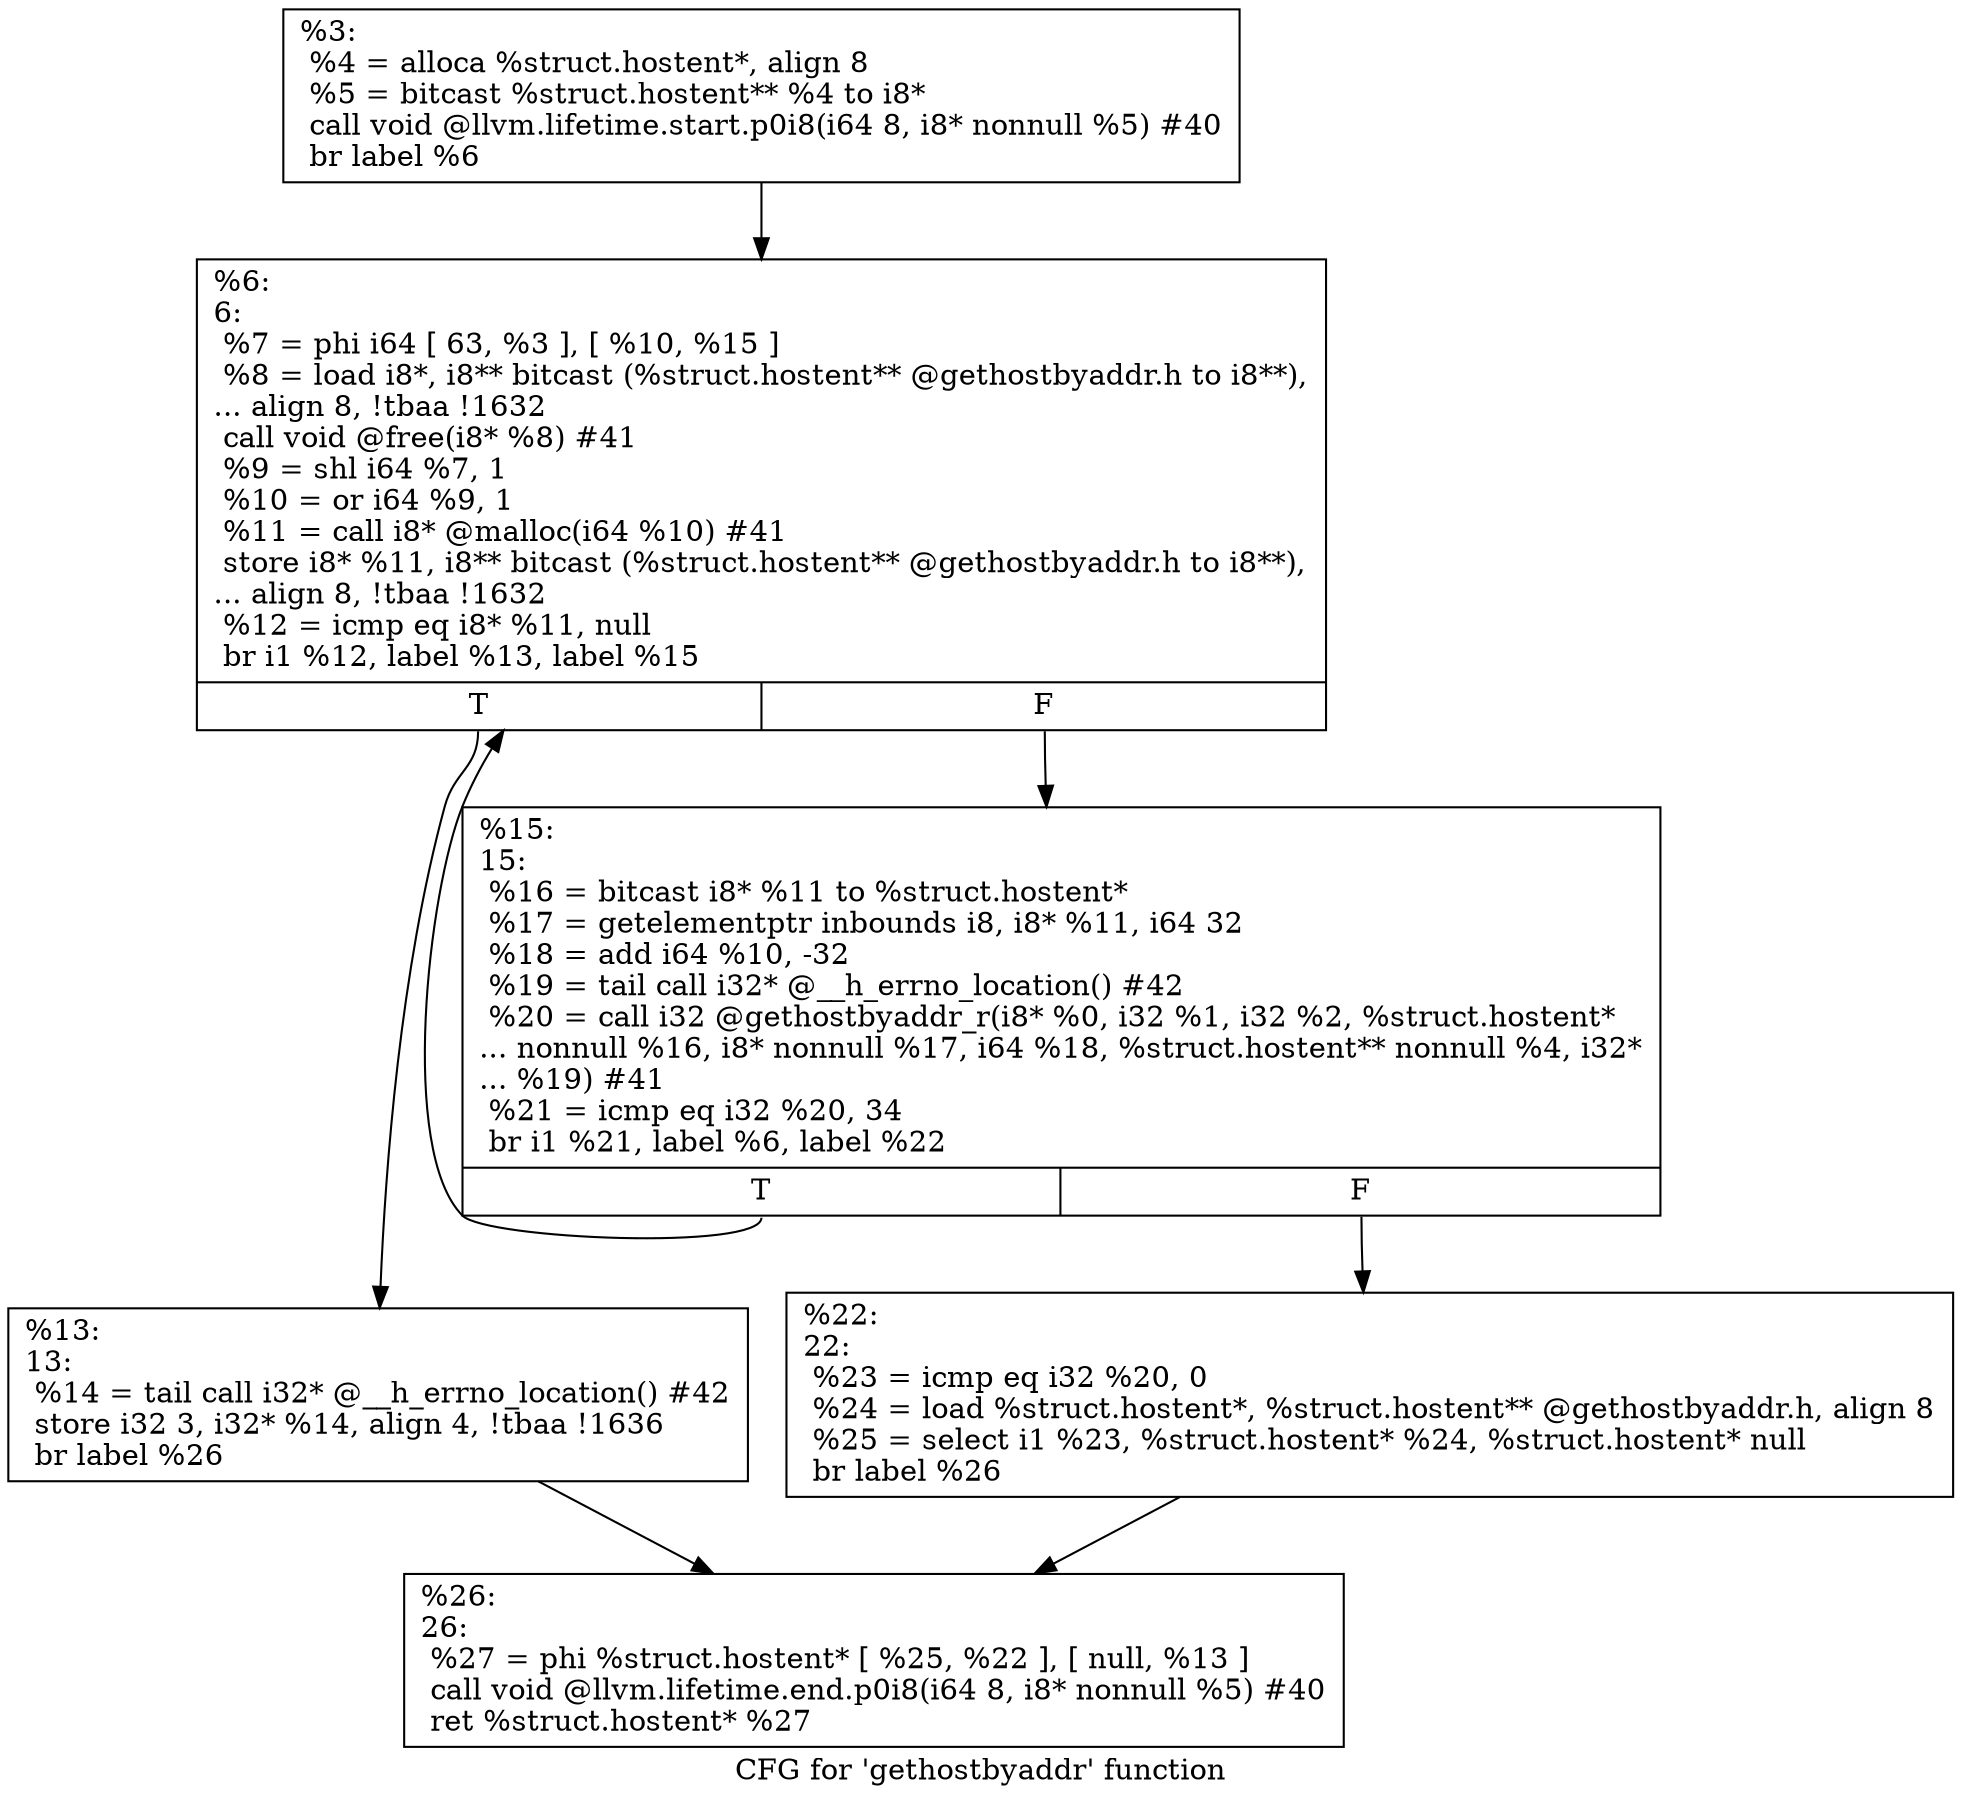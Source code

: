 digraph "CFG for 'gethostbyaddr' function" {
	label="CFG for 'gethostbyaddr' function";

	Node0x172c750 [shape=record,label="{%3:\l  %4 = alloca %struct.hostent*, align 8\l  %5 = bitcast %struct.hostent** %4 to i8*\l  call void @llvm.lifetime.start.p0i8(i64 8, i8* nonnull %5) #40\l  br label %6\l}"];
	Node0x172c750 -> Node0x172c7a0;
	Node0x172c7a0 [shape=record,label="{%6:\l6:                                                \l  %7 = phi i64 [ 63, %3 ], [ %10, %15 ]\l  %8 = load i8*, i8** bitcast (%struct.hostent** @gethostbyaddr.h to i8**),\l... align 8, !tbaa !1632\l  call void @free(i8* %8) #41\l  %9 = shl i64 %7, 1\l  %10 = or i64 %9, 1\l  %11 = call i8* @malloc(i64 %10) #41\l  store i8* %11, i8** bitcast (%struct.hostent** @gethostbyaddr.h to i8**),\l... align 8, !tbaa !1632\l  %12 = icmp eq i8* %11, null\l  br i1 %12, label %13, label %15\l|{<s0>T|<s1>F}}"];
	Node0x172c7a0:s0 -> Node0x172c7f0;
	Node0x172c7a0:s1 -> Node0x172c840;
	Node0x172c7f0 [shape=record,label="{%13:\l13:                                               \l  %14 = tail call i32* @__h_errno_location() #42\l  store i32 3, i32* %14, align 4, !tbaa !1636\l  br label %26\l}"];
	Node0x172c7f0 -> Node0x172c8e0;
	Node0x172c840 [shape=record,label="{%15:\l15:                                               \l  %16 = bitcast i8* %11 to %struct.hostent*\l  %17 = getelementptr inbounds i8, i8* %11, i64 32\l  %18 = add i64 %10, -32\l  %19 = tail call i32* @__h_errno_location() #42\l  %20 = call i32 @gethostbyaddr_r(i8* %0, i32 %1, i32 %2, %struct.hostent*\l... nonnull %16, i8* nonnull %17, i64 %18, %struct.hostent** nonnull %4, i32*\l... %19) #41\l  %21 = icmp eq i32 %20, 34\l  br i1 %21, label %6, label %22\l|{<s0>T|<s1>F}}"];
	Node0x172c840:s0 -> Node0x172c7a0;
	Node0x172c840:s1 -> Node0x172c890;
	Node0x172c890 [shape=record,label="{%22:\l22:                                               \l  %23 = icmp eq i32 %20, 0\l  %24 = load %struct.hostent*, %struct.hostent** @gethostbyaddr.h, align 8\l  %25 = select i1 %23, %struct.hostent* %24, %struct.hostent* null\l  br label %26\l}"];
	Node0x172c890 -> Node0x172c8e0;
	Node0x172c8e0 [shape=record,label="{%26:\l26:                                               \l  %27 = phi %struct.hostent* [ %25, %22 ], [ null, %13 ]\l  call void @llvm.lifetime.end.p0i8(i64 8, i8* nonnull %5) #40\l  ret %struct.hostent* %27\l}"];
}
